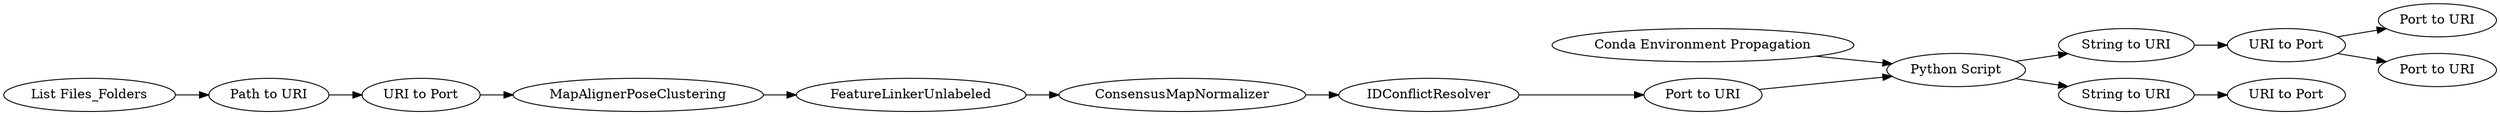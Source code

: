 digraph {
	9 -> 8
	8 -> 17
	8 -> 13
	4 -> 5
	3 -> 2
	16 -> 15
	13 -> 11
	6 -> 7
	2 -> 4
	10 -> 8
	5 -> 6
	17 -> 16
	7 -> 10
	16 -> 18
	1 -> 3
	5 [label=FeatureLinkerUnlabeled]
	16 [label="URI to Port"]
	13 [label="String to URI"]
	1 [label="List Files_Folders"]
	7 [label=IDConflictResolver]
	9 [label="Conda Environment Propagation"]
	11 [label="URI to Port"]
	4 [label=MapAlignerPoseClustering]
	18 [label="Port to URI"]
	8 [label="Python Script"]
	6 [label=ConsensusMapNormalizer]
	15 [label="Port to URI"]
	17 [label="String to URI"]
	3 [label="Path to URI"]
	2 [label="URI to Port"]
	10 [label="Port to URI"]
	rankdir=LR
}
